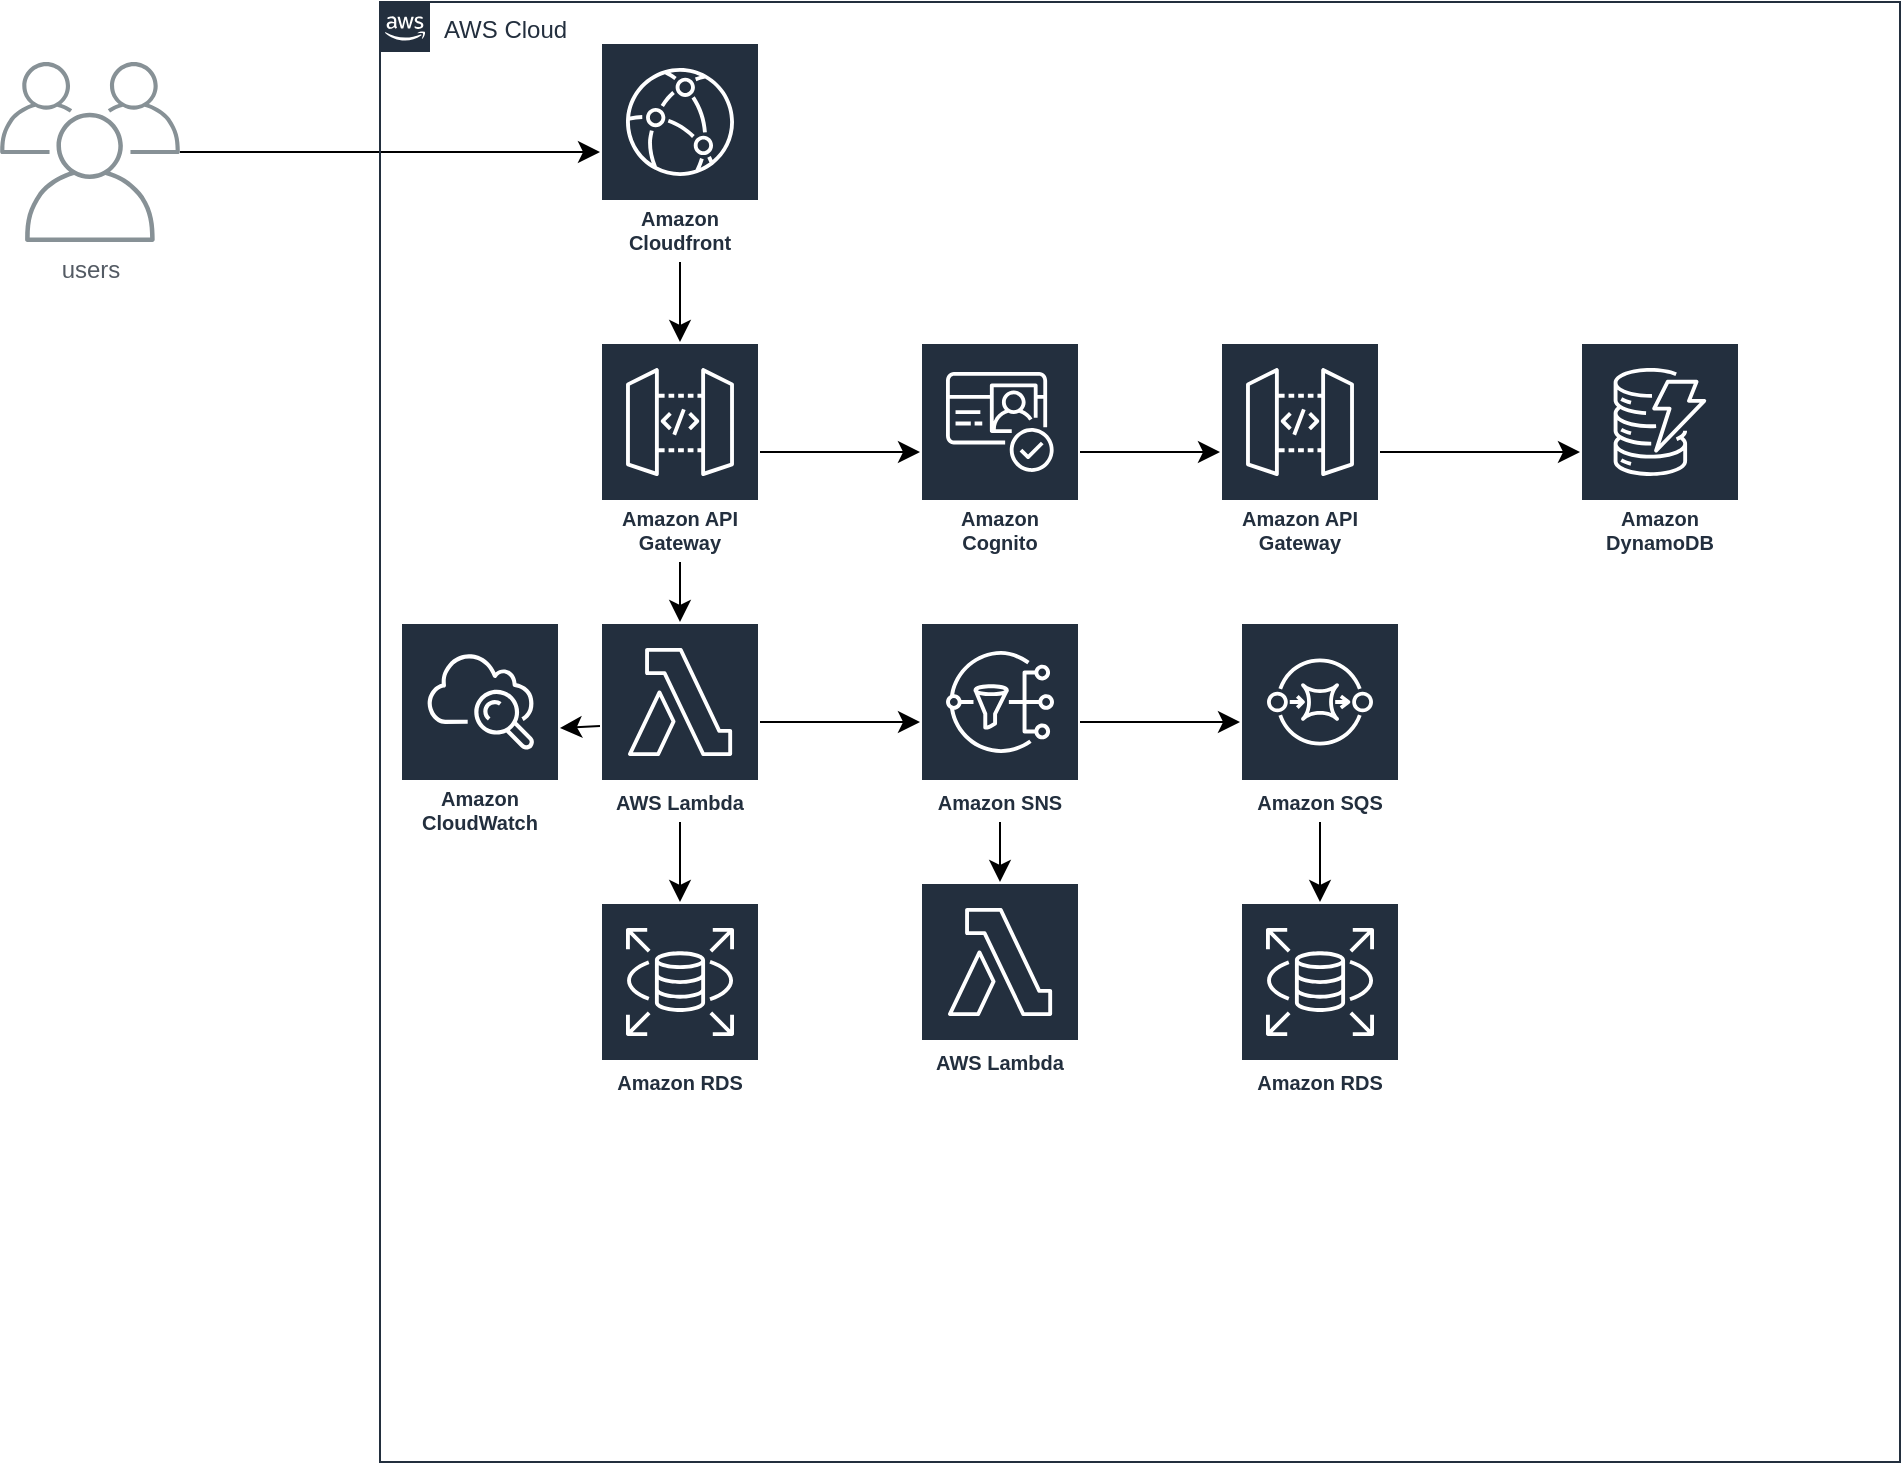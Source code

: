 <mxfile version="27.1.1">
  <diagram id="Ht1M8jgEwFfnCIfOTk4-" name="Page-1">
    <mxGraphModel dx="1267" dy="572" grid="1" gridSize="10" guides="1" tooltips="1" connect="1" arrows="1" fold="1" page="1" pageScale="1" pageWidth="1169" pageHeight="827" math="0" shadow="0">
      <root>
        <mxCell id="0" />
        <mxCell id="1" parent="0" />
        <mxCell id="askm0axA8ZJcmQ5gyK_8-29" style="edgeStyle=none;curved=1;rounded=0;orthogonalLoop=1;jettySize=auto;html=1;fontSize=12;startSize=8;endSize=8;" edge="1" parent="1" source="askm0axA8ZJcmQ5gyK_8-1" target="askm0axA8ZJcmQ5gyK_8-3">
          <mxGeometry relative="1" as="geometry" />
        </mxCell>
        <mxCell id="askm0axA8ZJcmQ5gyK_8-1" value="users" style="sketch=0;outlineConnect=0;gradientColor=none;fontColor=#545B64;strokeColor=none;fillColor=#879196;dashed=0;verticalLabelPosition=bottom;verticalAlign=top;align=center;html=1;fontSize=12;fontStyle=0;aspect=fixed;shape=mxgraph.aws4.illustration_users;pointerEvents=1" vertex="1" parent="1">
          <mxGeometry x="70" y="290" width="90" height="90" as="geometry" />
        </mxCell>
        <mxCell id="askm0axA8ZJcmQ5gyK_8-22" value="AWS Cloud" style="points=[[0,0],[0.25,0],[0.5,0],[0.75,0],[1,0],[1,0.25],[1,0.5],[1,0.75],[1,1],[0.75,1],[0.5,1],[0.25,1],[0,1],[0,0.75],[0,0.5],[0,0.25]];outlineConnect=0;gradientColor=none;html=1;whiteSpace=wrap;fontSize=12;fontStyle=0;container=1;pointerEvents=0;collapsible=0;recursiveResize=0;shape=mxgraph.aws4.group;grIcon=mxgraph.aws4.group_aws_cloud_alt;strokeColor=#232F3E;fillColor=none;verticalAlign=top;align=left;spacingLeft=30;fontColor=#232F3E;dashed=0;" vertex="1" parent="1">
          <mxGeometry x="260" y="260" width="760" height="730" as="geometry" />
        </mxCell>
        <mxCell id="askm0axA8ZJcmQ5gyK_8-39" value="" style="edgeStyle=none;curved=1;rounded=0;orthogonalLoop=1;jettySize=auto;html=1;fontSize=12;startSize=8;endSize=8;" edge="1" parent="askm0axA8ZJcmQ5gyK_8-22" source="askm0axA8ZJcmQ5gyK_8-7" target="askm0axA8ZJcmQ5gyK_8-2">
          <mxGeometry relative="1" as="geometry" />
        </mxCell>
        <mxCell id="askm0axA8ZJcmQ5gyK_8-7" value="Amazon Cognito" style="sketch=0;outlineConnect=0;fontColor=#232F3E;gradientColor=none;strokeColor=#ffffff;fillColor=#232F3E;dashed=0;verticalLabelPosition=middle;verticalAlign=bottom;align=center;html=1;whiteSpace=wrap;fontSize=10;fontStyle=1;spacing=3;shape=mxgraph.aws4.productIcon;prIcon=mxgraph.aws4.cognito;" vertex="1" parent="askm0axA8ZJcmQ5gyK_8-22">
          <mxGeometry x="270" y="170" width="80" height="110" as="geometry" />
        </mxCell>
        <mxCell id="askm0axA8ZJcmQ5gyK_8-40" value="" style="edgeStyle=none;curved=1;rounded=0;orthogonalLoop=1;jettySize=auto;html=1;fontSize=12;startSize=8;endSize=8;" edge="1" parent="askm0axA8ZJcmQ5gyK_8-22" source="askm0axA8ZJcmQ5gyK_8-2" target="askm0axA8ZJcmQ5gyK_8-13">
          <mxGeometry relative="1" as="geometry" />
        </mxCell>
        <mxCell id="askm0axA8ZJcmQ5gyK_8-2" value="Amazon API Gateway" style="sketch=0;outlineConnect=0;fontColor=#232F3E;gradientColor=none;strokeColor=#ffffff;fillColor=#232F3E;dashed=0;verticalLabelPosition=middle;verticalAlign=bottom;align=center;html=1;whiteSpace=wrap;fontSize=10;fontStyle=1;spacing=3;shape=mxgraph.aws4.productIcon;prIcon=mxgraph.aws4.api_gateway;" vertex="1" parent="askm0axA8ZJcmQ5gyK_8-22">
          <mxGeometry x="420" y="170.0" width="80" height="110" as="geometry" />
        </mxCell>
        <mxCell id="askm0axA8ZJcmQ5gyK_8-13" value="Amazon DynamoDB" style="sketch=0;outlineConnect=0;fontColor=#232F3E;gradientColor=none;strokeColor=#ffffff;fillColor=#232F3E;dashed=0;verticalLabelPosition=middle;verticalAlign=bottom;align=center;html=1;whiteSpace=wrap;fontSize=10;fontStyle=1;spacing=3;shape=mxgraph.aws4.productIcon;prIcon=mxgraph.aws4.dynamodb;" vertex="1" parent="askm0axA8ZJcmQ5gyK_8-22">
          <mxGeometry x="600" y="170" width="80" height="110" as="geometry" />
        </mxCell>
        <mxCell id="askm0axA8ZJcmQ5gyK_8-37" value="" style="edgeStyle=none;curved=1;rounded=0;orthogonalLoop=1;jettySize=auto;html=1;fontSize=12;startSize=8;endSize=8;" edge="1" parent="askm0axA8ZJcmQ5gyK_8-22" source="askm0axA8ZJcmQ5gyK_8-10" target="askm0axA8ZJcmQ5gyK_8-19">
          <mxGeometry relative="1" as="geometry" />
        </mxCell>
        <mxCell id="askm0axA8ZJcmQ5gyK_8-10" value="Amazon SQS" style="sketch=0;outlineConnect=0;fontColor=#232F3E;gradientColor=none;strokeColor=#ffffff;fillColor=#232F3E;dashed=0;verticalLabelPosition=middle;verticalAlign=bottom;align=center;html=1;whiteSpace=wrap;fontSize=10;fontStyle=1;spacing=3;shape=mxgraph.aws4.productIcon;prIcon=mxgraph.aws4.sqs;" vertex="1" parent="askm0axA8ZJcmQ5gyK_8-22">
          <mxGeometry x="430" y="310" width="80" height="100" as="geometry" />
        </mxCell>
        <mxCell id="askm0axA8ZJcmQ5gyK_8-35" value="" style="edgeStyle=none;curved=1;rounded=0;orthogonalLoop=1;jettySize=auto;html=1;fontSize=12;startSize=8;endSize=8;" edge="1" parent="askm0axA8ZJcmQ5gyK_8-22" source="askm0axA8ZJcmQ5gyK_8-9" target="askm0axA8ZJcmQ5gyK_8-18">
          <mxGeometry relative="1" as="geometry" />
        </mxCell>
        <mxCell id="askm0axA8ZJcmQ5gyK_8-36" value="" style="edgeStyle=none;curved=1;rounded=0;orthogonalLoop=1;jettySize=auto;html=1;fontSize=12;startSize=8;endSize=8;" edge="1" parent="askm0axA8ZJcmQ5gyK_8-22" source="askm0axA8ZJcmQ5gyK_8-9" target="askm0axA8ZJcmQ5gyK_8-10">
          <mxGeometry relative="1" as="geometry" />
        </mxCell>
        <mxCell id="askm0axA8ZJcmQ5gyK_8-9" value="Amazon SNS" style="sketch=0;outlineConnect=0;fontColor=#232F3E;gradientColor=none;strokeColor=#ffffff;fillColor=#232F3E;dashed=0;verticalLabelPosition=middle;verticalAlign=bottom;align=center;html=1;whiteSpace=wrap;fontSize=10;fontStyle=1;spacing=3;shape=mxgraph.aws4.productIcon;prIcon=mxgraph.aws4.sns;" vertex="1" parent="askm0axA8ZJcmQ5gyK_8-22">
          <mxGeometry x="270" y="310" width="80" height="100" as="geometry" />
        </mxCell>
        <mxCell id="askm0axA8ZJcmQ5gyK_8-32" value="" style="edgeStyle=none;curved=1;rounded=0;orthogonalLoop=1;jettySize=auto;html=1;fontSize=12;startSize=8;endSize=8;" edge="1" parent="askm0axA8ZJcmQ5gyK_8-22" source="askm0axA8ZJcmQ5gyK_8-8" target="askm0axA8ZJcmQ5gyK_8-20">
          <mxGeometry relative="1" as="geometry" />
        </mxCell>
        <mxCell id="askm0axA8ZJcmQ5gyK_8-33" value="" style="edgeStyle=none;curved=1;rounded=0;orthogonalLoop=1;jettySize=auto;html=1;fontSize=12;startSize=8;endSize=8;" edge="1" parent="askm0axA8ZJcmQ5gyK_8-22" source="askm0axA8ZJcmQ5gyK_8-8" target="askm0axA8ZJcmQ5gyK_8-11">
          <mxGeometry relative="1" as="geometry" />
        </mxCell>
        <mxCell id="askm0axA8ZJcmQ5gyK_8-34" value="" style="edgeStyle=none;curved=1;rounded=0;orthogonalLoop=1;jettySize=auto;html=1;fontSize=12;startSize=8;endSize=8;" edge="1" parent="askm0axA8ZJcmQ5gyK_8-22" source="askm0axA8ZJcmQ5gyK_8-8" target="askm0axA8ZJcmQ5gyK_8-9">
          <mxGeometry relative="1" as="geometry" />
        </mxCell>
        <mxCell id="askm0axA8ZJcmQ5gyK_8-8" value="AWS Lambda" style="sketch=0;outlineConnect=0;fontColor=#232F3E;gradientColor=none;strokeColor=#ffffff;fillColor=#232F3E;dashed=0;verticalLabelPosition=middle;verticalAlign=bottom;align=center;html=1;whiteSpace=wrap;fontSize=10;fontStyle=1;spacing=3;shape=mxgraph.aws4.productIcon;prIcon=mxgraph.aws4.lambda;" vertex="1" parent="askm0axA8ZJcmQ5gyK_8-22">
          <mxGeometry x="110" y="310" width="80" height="100" as="geometry" />
        </mxCell>
        <mxCell id="askm0axA8ZJcmQ5gyK_8-30" value="" style="edgeStyle=none;curved=1;rounded=0;orthogonalLoop=1;jettySize=auto;html=1;fontSize=12;startSize=8;endSize=8;" edge="1" parent="askm0axA8ZJcmQ5gyK_8-22" source="askm0axA8ZJcmQ5gyK_8-3" target="askm0axA8ZJcmQ5gyK_8-6">
          <mxGeometry relative="1" as="geometry" />
        </mxCell>
        <mxCell id="askm0axA8ZJcmQ5gyK_8-3" value="Amazon Cloudfront" style="sketch=0;outlineConnect=0;fontColor=#232F3E;gradientColor=none;strokeColor=#ffffff;fillColor=#232F3E;dashed=0;verticalLabelPosition=middle;verticalAlign=bottom;align=center;html=1;whiteSpace=wrap;fontSize=10;fontStyle=1;spacing=3;shape=mxgraph.aws4.productIcon;prIcon=mxgraph.aws4.cloudfront;" vertex="1" parent="askm0axA8ZJcmQ5gyK_8-22">
          <mxGeometry x="110" y="20" width="80" height="110" as="geometry" />
        </mxCell>
        <mxCell id="askm0axA8ZJcmQ5gyK_8-31" value="" style="edgeStyle=none;curved=1;rounded=0;orthogonalLoop=1;jettySize=auto;html=1;fontSize=12;startSize=8;endSize=8;" edge="1" parent="askm0axA8ZJcmQ5gyK_8-22" source="askm0axA8ZJcmQ5gyK_8-6" target="askm0axA8ZJcmQ5gyK_8-8">
          <mxGeometry relative="1" as="geometry" />
        </mxCell>
        <mxCell id="askm0axA8ZJcmQ5gyK_8-38" value="" style="edgeStyle=none;curved=1;rounded=0;orthogonalLoop=1;jettySize=auto;html=1;fontSize=12;startSize=8;endSize=8;" edge="1" parent="askm0axA8ZJcmQ5gyK_8-22" source="askm0axA8ZJcmQ5gyK_8-6" target="askm0axA8ZJcmQ5gyK_8-7">
          <mxGeometry relative="1" as="geometry" />
        </mxCell>
        <mxCell id="askm0axA8ZJcmQ5gyK_8-6" value="Amazon API Gateway" style="sketch=0;outlineConnect=0;fontColor=#232F3E;gradientColor=none;strokeColor=#ffffff;fillColor=#232F3E;dashed=0;verticalLabelPosition=middle;verticalAlign=bottom;align=center;html=1;whiteSpace=wrap;fontSize=10;fontStyle=1;spacing=3;shape=mxgraph.aws4.productIcon;prIcon=mxgraph.aws4.api_gateway;" vertex="1" parent="askm0axA8ZJcmQ5gyK_8-22">
          <mxGeometry x="110" y="170" width="80" height="110" as="geometry" />
        </mxCell>
        <mxCell id="askm0axA8ZJcmQ5gyK_8-20" value="Amazon CloudWatch" style="sketch=0;outlineConnect=0;fontColor=#232F3E;gradientColor=none;strokeColor=#ffffff;fillColor=#232F3E;dashed=0;verticalLabelPosition=middle;verticalAlign=bottom;align=center;html=1;whiteSpace=wrap;fontSize=10;fontStyle=1;spacing=3;shape=mxgraph.aws4.productIcon;prIcon=mxgraph.aws4.cloudwatch;" vertex="1" parent="askm0axA8ZJcmQ5gyK_8-22">
          <mxGeometry x="10" y="310" width="80" height="110" as="geometry" />
        </mxCell>
        <mxCell id="askm0axA8ZJcmQ5gyK_8-11" value="Amazon RDS" style="sketch=0;outlineConnect=0;fontColor=#232F3E;gradientColor=none;strokeColor=#ffffff;fillColor=#232F3E;dashed=0;verticalLabelPosition=middle;verticalAlign=bottom;align=center;html=1;whiteSpace=wrap;fontSize=10;fontStyle=1;spacing=3;shape=mxgraph.aws4.productIcon;prIcon=mxgraph.aws4.rds;" vertex="1" parent="askm0axA8ZJcmQ5gyK_8-22">
          <mxGeometry x="110" y="450" width="80" height="100" as="geometry" />
        </mxCell>
        <mxCell id="askm0axA8ZJcmQ5gyK_8-18" value="AWS Lambda" style="sketch=0;outlineConnect=0;fontColor=#232F3E;gradientColor=none;strokeColor=#ffffff;fillColor=#232F3E;dashed=0;verticalLabelPosition=middle;verticalAlign=bottom;align=center;html=1;whiteSpace=wrap;fontSize=10;fontStyle=1;spacing=3;shape=mxgraph.aws4.productIcon;prIcon=mxgraph.aws4.lambda;" vertex="1" parent="askm0axA8ZJcmQ5gyK_8-22">
          <mxGeometry x="270" y="440" width="80" height="100" as="geometry" />
        </mxCell>
        <mxCell id="askm0axA8ZJcmQ5gyK_8-19" value="Amazon RDS" style="sketch=0;outlineConnect=0;fontColor=#232F3E;gradientColor=none;strokeColor=#ffffff;fillColor=#232F3E;dashed=0;verticalLabelPosition=middle;verticalAlign=bottom;align=center;html=1;whiteSpace=wrap;fontSize=10;fontStyle=1;spacing=3;shape=mxgraph.aws4.productIcon;prIcon=mxgraph.aws4.rds;" vertex="1" parent="askm0axA8ZJcmQ5gyK_8-22">
          <mxGeometry x="430" y="450" width="80" height="100" as="geometry" />
        </mxCell>
      </root>
    </mxGraphModel>
  </diagram>
</mxfile>
